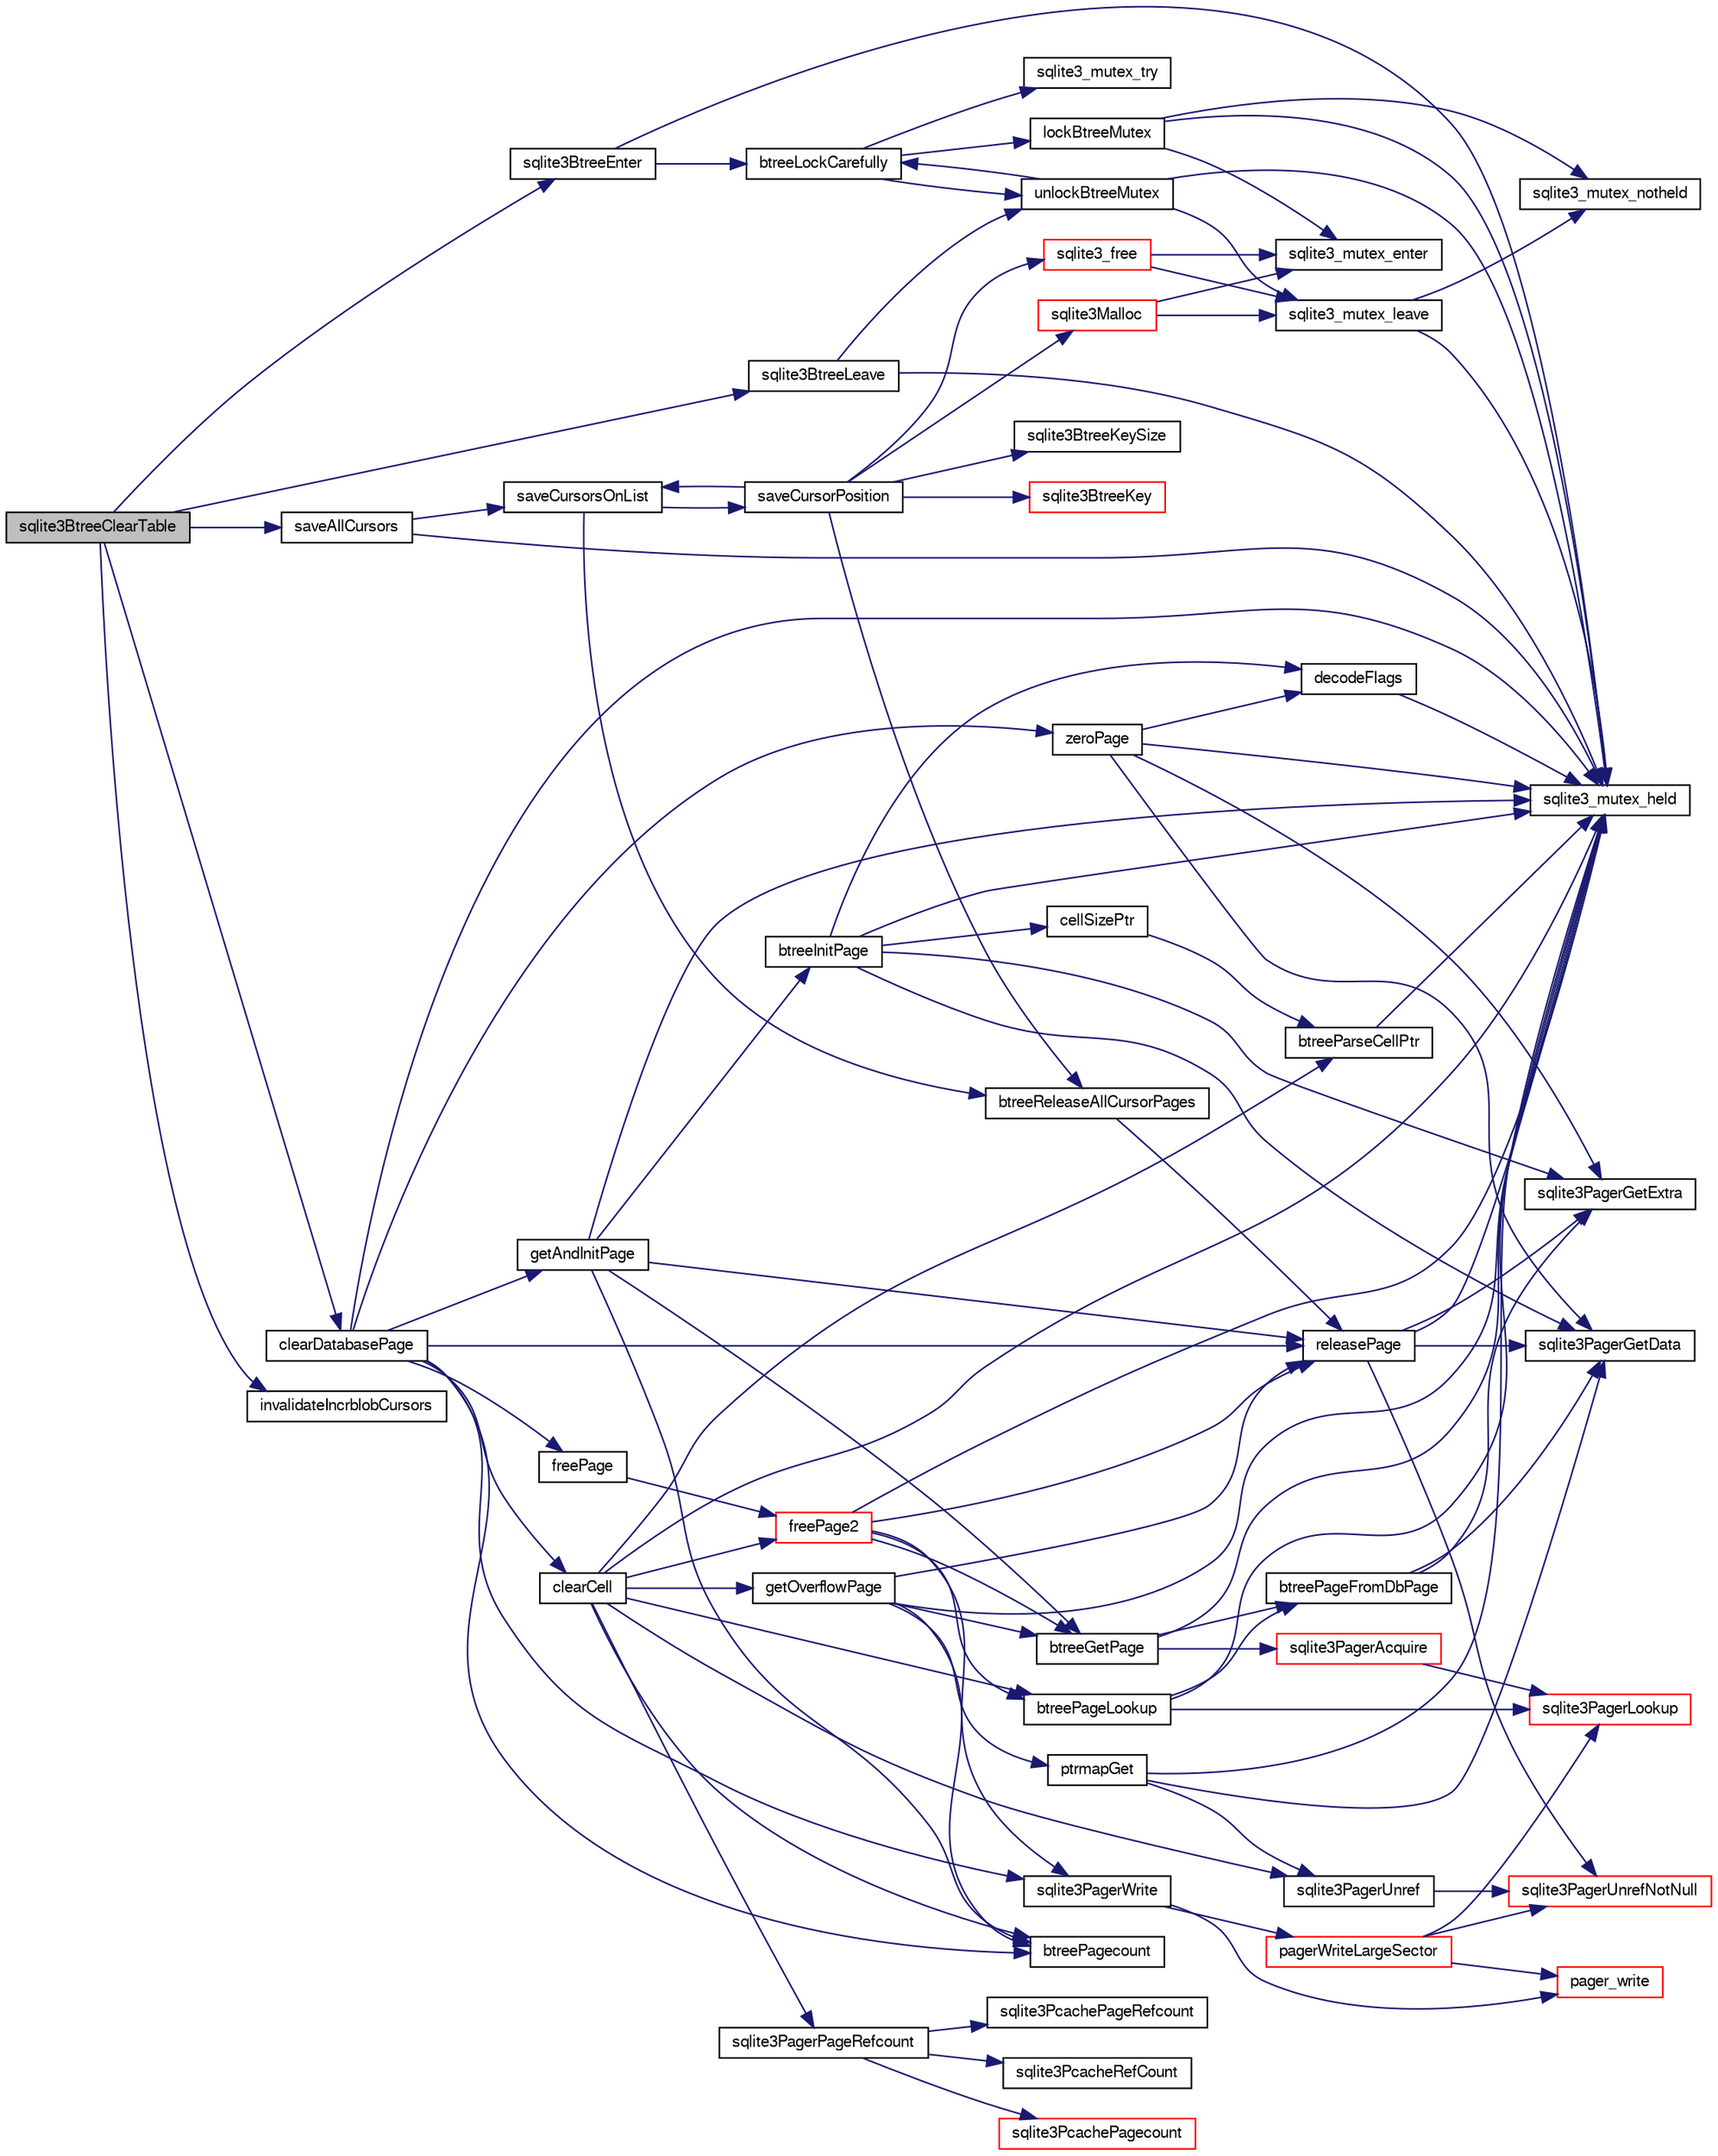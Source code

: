 digraph "sqlite3BtreeClearTable"
{
  edge [fontname="FreeSans",fontsize="10",labelfontname="FreeSans",labelfontsize="10"];
  node [fontname="FreeSans",fontsize="10",shape=record];
  rankdir="LR";
  Node436934 [label="sqlite3BtreeClearTable",height=0.2,width=0.4,color="black", fillcolor="grey75", style="filled", fontcolor="black"];
  Node436934 -> Node436935 [color="midnightblue",fontsize="10",style="solid",fontname="FreeSans"];
  Node436935 [label="sqlite3BtreeEnter",height=0.2,width=0.4,color="black", fillcolor="white", style="filled",URL="$sqlite3_8c.html#afa05d700ca373993fe6b0525b867feff"];
  Node436935 -> Node436936 [color="midnightblue",fontsize="10",style="solid",fontname="FreeSans"];
  Node436936 [label="sqlite3_mutex_held",height=0.2,width=0.4,color="black", fillcolor="white", style="filled",URL="$sqlite3_8c.html#acf77da68932b6bc163c5e68547ecc3e7"];
  Node436935 -> Node436937 [color="midnightblue",fontsize="10",style="solid",fontname="FreeSans"];
  Node436937 [label="btreeLockCarefully",height=0.2,width=0.4,color="black", fillcolor="white", style="filled",URL="$sqlite3_8c.html#a796746b1c1e4d6926960636bd74c79d7"];
  Node436937 -> Node436938 [color="midnightblue",fontsize="10",style="solid",fontname="FreeSans"];
  Node436938 [label="sqlite3_mutex_try",height=0.2,width=0.4,color="black", fillcolor="white", style="filled",URL="$sqlite3_8c.html#a196f84b09bdfda96ae5ae23189be1ec8"];
  Node436937 -> Node436939 [color="midnightblue",fontsize="10",style="solid",fontname="FreeSans"];
  Node436939 [label="unlockBtreeMutex",height=0.2,width=0.4,color="black", fillcolor="white", style="filled",URL="$sqlite3_8c.html#a29bc7d1c753dfa2af9fb296b7dc19a4a"];
  Node436939 -> Node436936 [color="midnightblue",fontsize="10",style="solid",fontname="FreeSans"];
  Node436939 -> Node436940 [color="midnightblue",fontsize="10",style="solid",fontname="FreeSans"];
  Node436940 [label="sqlite3_mutex_leave",height=0.2,width=0.4,color="black", fillcolor="white", style="filled",URL="$sqlite3_8c.html#a5838d235601dbd3c1fa993555c6bcc93"];
  Node436940 -> Node436936 [color="midnightblue",fontsize="10",style="solid",fontname="FreeSans"];
  Node436940 -> Node436941 [color="midnightblue",fontsize="10",style="solid",fontname="FreeSans"];
  Node436941 [label="sqlite3_mutex_notheld",height=0.2,width=0.4,color="black", fillcolor="white", style="filled",URL="$sqlite3_8c.html#a83967c837c1c000d3b5adcfaa688f5dc"];
  Node436939 -> Node436937 [color="midnightblue",fontsize="10",style="solid",fontname="FreeSans"];
  Node436937 -> Node436942 [color="midnightblue",fontsize="10",style="solid",fontname="FreeSans"];
  Node436942 [label="lockBtreeMutex",height=0.2,width=0.4,color="black", fillcolor="white", style="filled",URL="$sqlite3_8c.html#ab1714bc62ac8a451c7b17bc53053ca53"];
  Node436942 -> Node436941 [color="midnightblue",fontsize="10",style="solid",fontname="FreeSans"];
  Node436942 -> Node436936 [color="midnightblue",fontsize="10",style="solid",fontname="FreeSans"];
  Node436942 -> Node436943 [color="midnightblue",fontsize="10",style="solid",fontname="FreeSans"];
  Node436943 [label="sqlite3_mutex_enter",height=0.2,width=0.4,color="black", fillcolor="white", style="filled",URL="$sqlite3_8c.html#a1c12cde690bd89f104de5cbad12a6bf5"];
  Node436934 -> Node436944 [color="midnightblue",fontsize="10",style="solid",fontname="FreeSans"];
  Node436944 [label="saveAllCursors",height=0.2,width=0.4,color="black", fillcolor="white", style="filled",URL="$sqlite3_8c.html#add0c7a5086792caf465148beaadb913d"];
  Node436944 -> Node436936 [color="midnightblue",fontsize="10",style="solid",fontname="FreeSans"];
  Node436944 -> Node436945 [color="midnightblue",fontsize="10",style="solid",fontname="FreeSans"];
  Node436945 [label="saveCursorsOnList",height=0.2,width=0.4,color="black", fillcolor="white", style="filled",URL="$sqlite3_8c.html#a33cb455c167e82c225c04c6628a486e1"];
  Node436945 -> Node436946 [color="midnightblue",fontsize="10",style="solid",fontname="FreeSans"];
  Node436946 [label="saveCursorPosition",height=0.2,width=0.4,color="black", fillcolor="white", style="filled",URL="$sqlite3_8c.html#a1fd19e15f7d2a03087f0c1f287dda917"];
  Node436946 -> Node436947 [color="midnightblue",fontsize="10",style="solid",fontname="FreeSans"];
  Node436947 [label="sqlite3BtreeKeySize",height=0.2,width=0.4,color="black", fillcolor="white", style="filled",URL="$sqlite3_8c.html#a73b33a51e4be80535ca4357abe181d2b"];
  Node436946 -> Node436948 [color="midnightblue",fontsize="10",style="solid",fontname="FreeSans"];
  Node436948 [label="sqlite3Malloc",height=0.2,width=0.4,color="red", fillcolor="white", style="filled",URL="$sqlite3_8c.html#a361a2eaa846b1885f123abe46f5d8b2b"];
  Node436948 -> Node436943 [color="midnightblue",fontsize="10",style="solid",fontname="FreeSans"];
  Node436948 -> Node436940 [color="midnightblue",fontsize="10",style="solid",fontname="FreeSans"];
  Node436946 -> Node436955 [color="midnightblue",fontsize="10",style="solid",fontname="FreeSans"];
  Node436955 [label="sqlite3BtreeKey",height=0.2,width=0.4,color="red", fillcolor="white", style="filled",URL="$sqlite3_8c.html#ac2d5b22a7aae9c57b8a4ef7be643c1cd"];
  Node436946 -> Node436978 [color="midnightblue",fontsize="10",style="solid",fontname="FreeSans"];
  Node436978 [label="sqlite3_free",height=0.2,width=0.4,color="red", fillcolor="white", style="filled",URL="$sqlite3_8c.html#a6552349e36a8a691af5487999ab09519"];
  Node436978 -> Node436943 [color="midnightblue",fontsize="10",style="solid",fontname="FreeSans"];
  Node436978 -> Node436940 [color="midnightblue",fontsize="10",style="solid",fontname="FreeSans"];
  Node436946 -> Node437364 [color="midnightblue",fontsize="10",style="solid",fontname="FreeSans"];
  Node437364 [label="btreeReleaseAllCursorPages",height=0.2,width=0.4,color="black", fillcolor="white", style="filled",URL="$sqlite3_8c.html#a8535e63c9127b9f6b5b136cab41cbdd7"];
  Node437364 -> Node437362 [color="midnightblue",fontsize="10",style="solid",fontname="FreeSans"];
  Node437362 [label="releasePage",height=0.2,width=0.4,color="black", fillcolor="white", style="filled",URL="$sqlite3_8c.html#a92c6fb14f9bcf117440c35116c26d6c4"];
  Node437362 -> Node437321 [color="midnightblue",fontsize="10",style="solid",fontname="FreeSans"];
  Node437321 [label="sqlite3PagerGetExtra",height=0.2,width=0.4,color="black", fillcolor="white", style="filled",URL="$sqlite3_8c.html#a48e879a6d20f06f27390973ab8d59bd7"];
  Node437362 -> Node437320 [color="midnightblue",fontsize="10",style="solid",fontname="FreeSans"];
  Node437320 [label="sqlite3PagerGetData",height=0.2,width=0.4,color="black", fillcolor="white", style="filled",URL="$sqlite3_8c.html#a9dd340e56fb4b7fad4df339595b8d8a2"];
  Node437362 -> Node436936 [color="midnightblue",fontsize="10",style="solid",fontname="FreeSans"];
  Node437362 -> Node437258 [color="midnightblue",fontsize="10",style="solid",fontname="FreeSans"];
  Node437258 [label="sqlite3PagerUnrefNotNull",height=0.2,width=0.4,color="red", fillcolor="white", style="filled",URL="$sqlite3_8c.html#a4b314f96f09f5c68c94672e420e31ab9"];
  Node436946 -> Node436945 [color="midnightblue",fontsize="10",style="solid",fontname="FreeSans"];
  Node436945 -> Node437364 [color="midnightblue",fontsize="10",style="solid",fontname="FreeSans"];
  Node436934 -> Node437365 [color="midnightblue",fontsize="10",style="solid",fontname="FreeSans"];
  Node437365 [label="invalidateIncrblobCursors",height=0.2,width=0.4,color="black", fillcolor="white", style="filled",URL="$sqlite3_8c.html#a59c6be894f749d92143a828269b5015d"];
  Node436934 -> Node437366 [color="midnightblue",fontsize="10",style="solid",fontname="FreeSans"];
  Node437366 [label="clearDatabasePage",height=0.2,width=0.4,color="black", fillcolor="white", style="filled",URL="$sqlite3_8c.html#aecc3046a56feeeabd3ca93c0685e35d5"];
  Node437366 -> Node436936 [color="midnightblue",fontsize="10",style="solid",fontname="FreeSans"];
  Node437366 -> Node437324 [color="midnightblue",fontsize="10",style="solid",fontname="FreeSans"];
  Node437324 [label="btreePagecount",height=0.2,width=0.4,color="black", fillcolor="white", style="filled",URL="$sqlite3_8c.html#a9cc4ac11752c088db89d551ec1495a15"];
  Node437366 -> Node437367 [color="midnightblue",fontsize="10",style="solid",fontname="FreeSans"];
  Node437367 [label="getAndInitPage",height=0.2,width=0.4,color="black", fillcolor="white", style="filled",URL="$sqlite3_8c.html#ae85122d12808231a8d58459440a405ab"];
  Node437367 -> Node436936 [color="midnightblue",fontsize="10",style="solid",fontname="FreeSans"];
  Node437367 -> Node437324 [color="midnightblue",fontsize="10",style="solid",fontname="FreeSans"];
  Node437367 -> Node437360 [color="midnightblue",fontsize="10",style="solid",fontname="FreeSans"];
  Node437360 [label="btreeGetPage",height=0.2,width=0.4,color="black", fillcolor="white", style="filled",URL="$sqlite3_8c.html#ac59679e30ceb0190614fbd19a7feb6de"];
  Node437360 -> Node436936 [color="midnightblue",fontsize="10",style="solid",fontname="FreeSans"];
  Node437360 -> Node437326 [color="midnightblue",fontsize="10",style="solid",fontname="FreeSans"];
  Node437326 [label="sqlite3PagerAcquire",height=0.2,width=0.4,color="red", fillcolor="white", style="filled",URL="$sqlite3_8c.html#a22a53daafd2bd778cda390312651f994"];
  Node437326 -> Node437283 [color="midnightblue",fontsize="10",style="solid",fontname="FreeSans"];
  Node437283 [label="sqlite3PagerLookup",height=0.2,width=0.4,color="red", fillcolor="white", style="filled",URL="$sqlite3_8c.html#a1252ec03814f64eed236cfb21094cafd"];
  Node437360 -> Node437361 [color="midnightblue",fontsize="10",style="solid",fontname="FreeSans"];
  Node437361 [label="btreePageFromDbPage",height=0.2,width=0.4,color="black", fillcolor="white", style="filled",URL="$sqlite3_8c.html#a148c0bf09d4ef14a49e0e7a2c0506c80"];
  Node437361 -> Node437321 [color="midnightblue",fontsize="10",style="solid",fontname="FreeSans"];
  Node437361 -> Node437320 [color="midnightblue",fontsize="10",style="solid",fontname="FreeSans"];
  Node437367 -> Node437368 [color="midnightblue",fontsize="10",style="solid",fontname="FreeSans"];
  Node437368 [label="btreeInitPage",height=0.2,width=0.4,color="black", fillcolor="white", style="filled",URL="$sqlite3_8c.html#a3fbef3abda22e9a3f72c2873ec0b26a3"];
  Node437368 -> Node436936 [color="midnightblue",fontsize="10",style="solid",fontname="FreeSans"];
  Node437368 -> Node437321 [color="midnightblue",fontsize="10",style="solid",fontname="FreeSans"];
  Node437368 -> Node437320 [color="midnightblue",fontsize="10",style="solid",fontname="FreeSans"];
  Node437368 -> Node437369 [color="midnightblue",fontsize="10",style="solid",fontname="FreeSans"];
  Node437369 [label="decodeFlags",height=0.2,width=0.4,color="black", fillcolor="white", style="filled",URL="$sqlite3_8c.html#acb168e46383706f31cefd555da235eae"];
  Node437369 -> Node436936 [color="midnightblue",fontsize="10",style="solid",fontname="FreeSans"];
  Node437368 -> Node437370 [color="midnightblue",fontsize="10",style="solid",fontname="FreeSans"];
  Node437370 [label="cellSizePtr",height=0.2,width=0.4,color="black", fillcolor="white", style="filled",URL="$sqlite3_8c.html#a6c95c9aac1c8a00490e36674f43e76ec"];
  Node437370 -> Node437371 [color="midnightblue",fontsize="10",style="solid",fontname="FreeSans"];
  Node437371 [label="btreeParseCellPtr",height=0.2,width=0.4,color="black", fillcolor="white", style="filled",URL="$sqlite3_8c.html#a1eba22ca0ddf563de0b29c64551c759f"];
  Node437371 -> Node436936 [color="midnightblue",fontsize="10",style="solid",fontname="FreeSans"];
  Node437367 -> Node437362 [color="midnightblue",fontsize="10",style="solid",fontname="FreeSans"];
  Node437366 -> Node437372 [color="midnightblue",fontsize="10",style="solid",fontname="FreeSans"];
  Node437372 [label="clearCell",height=0.2,width=0.4,color="black", fillcolor="white", style="filled",URL="$sqlite3_8c.html#acde9692b1b53b7e35fa3ee62c01a0341"];
  Node437372 -> Node436936 [color="midnightblue",fontsize="10",style="solid",fontname="FreeSans"];
  Node437372 -> Node437371 [color="midnightblue",fontsize="10",style="solid",fontname="FreeSans"];
  Node437372 -> Node437324 [color="midnightblue",fontsize="10",style="solid",fontname="FreeSans"];
  Node437372 -> Node437358 [color="midnightblue",fontsize="10",style="solid",fontname="FreeSans"];
  Node437358 [label="getOverflowPage",height=0.2,width=0.4,color="black", fillcolor="white", style="filled",URL="$sqlite3_8c.html#af907f898e049d621e2c9dc1ed1d63cf4"];
  Node437358 -> Node436936 [color="midnightblue",fontsize="10",style="solid",fontname="FreeSans"];
  Node437358 -> Node437324 [color="midnightblue",fontsize="10",style="solid",fontname="FreeSans"];
  Node437358 -> Node437359 [color="midnightblue",fontsize="10",style="solid",fontname="FreeSans"];
  Node437359 [label="ptrmapGet",height=0.2,width=0.4,color="black", fillcolor="white", style="filled",URL="$sqlite3_8c.html#ae91bfd9c1bec807a52a384d2ed01934b"];
  Node437359 -> Node436936 [color="midnightblue",fontsize="10",style="solid",fontname="FreeSans"];
  Node437359 -> Node437320 [color="midnightblue",fontsize="10",style="solid",fontname="FreeSans"];
  Node437359 -> Node437325 [color="midnightblue",fontsize="10",style="solid",fontname="FreeSans"];
  Node437325 [label="sqlite3PagerUnref",height=0.2,width=0.4,color="black", fillcolor="white", style="filled",URL="$sqlite3_8c.html#aa9d040b7f24a8a5d99bf96863b52cd15"];
  Node437325 -> Node437258 [color="midnightblue",fontsize="10",style="solid",fontname="FreeSans"];
  Node437358 -> Node437360 [color="midnightblue",fontsize="10",style="solid",fontname="FreeSans"];
  Node437358 -> Node437362 [color="midnightblue",fontsize="10",style="solid",fontname="FreeSans"];
  Node437372 -> Node437373 [color="midnightblue",fontsize="10",style="solid",fontname="FreeSans"];
  Node437373 [label="btreePageLookup",height=0.2,width=0.4,color="black", fillcolor="white", style="filled",URL="$sqlite3_8c.html#aae4e59cf09dae89f6e28511a5ac35527"];
  Node437373 -> Node436936 [color="midnightblue",fontsize="10",style="solid",fontname="FreeSans"];
  Node437373 -> Node437283 [color="midnightblue",fontsize="10",style="solid",fontname="FreeSans"];
  Node437373 -> Node437361 [color="midnightblue",fontsize="10",style="solid",fontname="FreeSans"];
  Node437372 -> Node437374 [color="midnightblue",fontsize="10",style="solid",fontname="FreeSans"];
  Node437374 [label="sqlite3PagerPageRefcount",height=0.2,width=0.4,color="black", fillcolor="white", style="filled",URL="$sqlite3_8c.html#a02362e6744d4431e328d760bef635a19"];
  Node437374 -> Node437287 [color="midnightblue",fontsize="10",style="solid",fontname="FreeSans"];
  Node437287 [label="sqlite3PcachePageRefcount",height=0.2,width=0.4,color="black", fillcolor="white", style="filled",URL="$sqlite3_8c.html#a4010b85eb18d6cc834f0f9ced4f6a274"];
  Node437374 -> Node436964 [color="midnightblue",fontsize="10",style="solid",fontname="FreeSans"];
  Node436964 [label="sqlite3PcacheRefCount",height=0.2,width=0.4,color="black", fillcolor="white", style="filled",URL="$sqlite3_8c.html#adee2536d23ec9628e0883ccab03b3429"];
  Node437374 -> Node437375 [color="midnightblue",fontsize="10",style="solid",fontname="FreeSans"];
  Node437375 [label="sqlite3PcachePagecount",height=0.2,width=0.4,color="red", fillcolor="white", style="filled",URL="$sqlite3_8c.html#a5d5e74b7acdd0ab46b5caaea93b9b8d4"];
  Node437372 -> Node437376 [color="midnightblue",fontsize="10",style="solid",fontname="FreeSans"];
  Node437376 [label="freePage2",height=0.2,width=0.4,color="red", fillcolor="white", style="filled",URL="$sqlite3_8c.html#a625a2c2bdaf95cdb3a7cb945201f7efb"];
  Node437376 -> Node436936 [color="midnightblue",fontsize="10",style="solid",fontname="FreeSans"];
  Node437376 -> Node437373 [color="midnightblue",fontsize="10",style="solid",fontname="FreeSans"];
  Node437376 -> Node436958 [color="midnightblue",fontsize="10",style="solid",fontname="FreeSans"];
  Node436958 [label="sqlite3PagerWrite",height=0.2,width=0.4,color="black", fillcolor="white", style="filled",URL="$sqlite3_8c.html#ad4b8aee028ee99575b0748b299e04ed0"];
  Node436958 -> Node436959 [color="midnightblue",fontsize="10",style="solid",fontname="FreeSans"];
  Node436959 [label="pagerWriteLargeSector",height=0.2,width=0.4,color="red", fillcolor="white", style="filled",URL="$sqlite3_8c.html#a06334f0cc1c2dc95ffe29c2359928b92"];
  Node436959 -> Node436961 [color="midnightblue",fontsize="10",style="solid",fontname="FreeSans"];
  Node436961 [label="pager_write",height=0.2,width=0.4,color="red", fillcolor="white", style="filled",URL="$sqlite3_8c.html#aa5dbf1a9dcccf0aa140b04b81325517f"];
  Node436959 -> Node437258 [color="midnightblue",fontsize="10",style="solid",fontname="FreeSans"];
  Node436959 -> Node437283 [color="midnightblue",fontsize="10",style="solid",fontname="FreeSans"];
  Node436958 -> Node436961 [color="midnightblue",fontsize="10",style="solid",fontname="FreeSans"];
  Node437376 -> Node437360 [color="midnightblue",fontsize="10",style="solid",fontname="FreeSans"];
  Node437376 -> Node437362 [color="midnightblue",fontsize="10",style="solid",fontname="FreeSans"];
  Node437372 -> Node437325 [color="midnightblue",fontsize="10",style="solid",fontname="FreeSans"];
  Node437366 -> Node437383 [color="midnightblue",fontsize="10",style="solid",fontname="FreeSans"];
  Node437383 [label="freePage",height=0.2,width=0.4,color="black", fillcolor="white", style="filled",URL="$sqlite3_8c.html#ad98f5006fdec390948dd2966cf0cf12f"];
  Node437383 -> Node437376 [color="midnightblue",fontsize="10",style="solid",fontname="FreeSans"];
  Node437366 -> Node436958 [color="midnightblue",fontsize="10",style="solid",fontname="FreeSans"];
  Node437366 -> Node437384 [color="midnightblue",fontsize="10",style="solid",fontname="FreeSans"];
  Node437384 [label="zeroPage",height=0.2,width=0.4,color="black", fillcolor="white", style="filled",URL="$sqlite3_8c.html#a1c974ee71f86cb74370ca21e5e6cdb14"];
  Node437384 -> Node437321 [color="midnightblue",fontsize="10",style="solid",fontname="FreeSans"];
  Node437384 -> Node437320 [color="midnightblue",fontsize="10",style="solid",fontname="FreeSans"];
  Node437384 -> Node436936 [color="midnightblue",fontsize="10",style="solid",fontname="FreeSans"];
  Node437384 -> Node437369 [color="midnightblue",fontsize="10",style="solid",fontname="FreeSans"];
  Node437366 -> Node437362 [color="midnightblue",fontsize="10",style="solid",fontname="FreeSans"];
  Node436934 -> Node437306 [color="midnightblue",fontsize="10",style="solid",fontname="FreeSans"];
  Node437306 [label="sqlite3BtreeLeave",height=0.2,width=0.4,color="black", fillcolor="white", style="filled",URL="$sqlite3_8c.html#a460e4f89d1aeef4b4d334cfe8165da89"];
  Node437306 -> Node436939 [color="midnightblue",fontsize="10",style="solid",fontname="FreeSans"];
  Node437306 -> Node436936 [color="midnightblue",fontsize="10",style="solid",fontname="FreeSans"];
}
